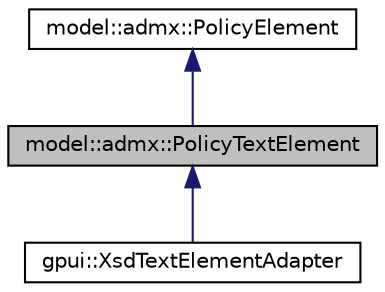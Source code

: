 digraph "model::admx::PolicyTextElement"
{
 // LATEX_PDF_SIZE
  edge [fontname="Helvetica",fontsize="10",labelfontname="Helvetica",labelfontsize="10"];
  node [fontname="Helvetica",fontsize="10",shape=record];
  Node1 [label="model::admx::PolicyTextElement",height=0.2,width=0.4,color="black", fillcolor="grey75", style="filled", fontcolor="black",tooltip="The PolicyTextElement class represents a text element in a policy."];
  Node2 -> Node1 [dir="back",color="midnightblue",fontsize="10",style="solid",fontname="Helvetica"];
  Node2 [label="model::admx::PolicyElement",height=0.2,width=0.4,color="black", fillcolor="white", style="filled",URL="$classmodel_1_1admx_1_1_policy_element.html",tooltip="The PolicyElement class represents the types of optional parameters defined in a policy setting."];
  Node1 -> Node3 [dir="back",color="midnightblue",fontsize="10",style="solid",fontname="Helvetica"];
  Node3 [label="gpui::XsdTextElementAdapter",height=0.2,width=0.4,color="black", fillcolor="white", style="filled",URL="$classgpui_1_1_xsd_text_element_adapter.html",tooltip=" "];
}
